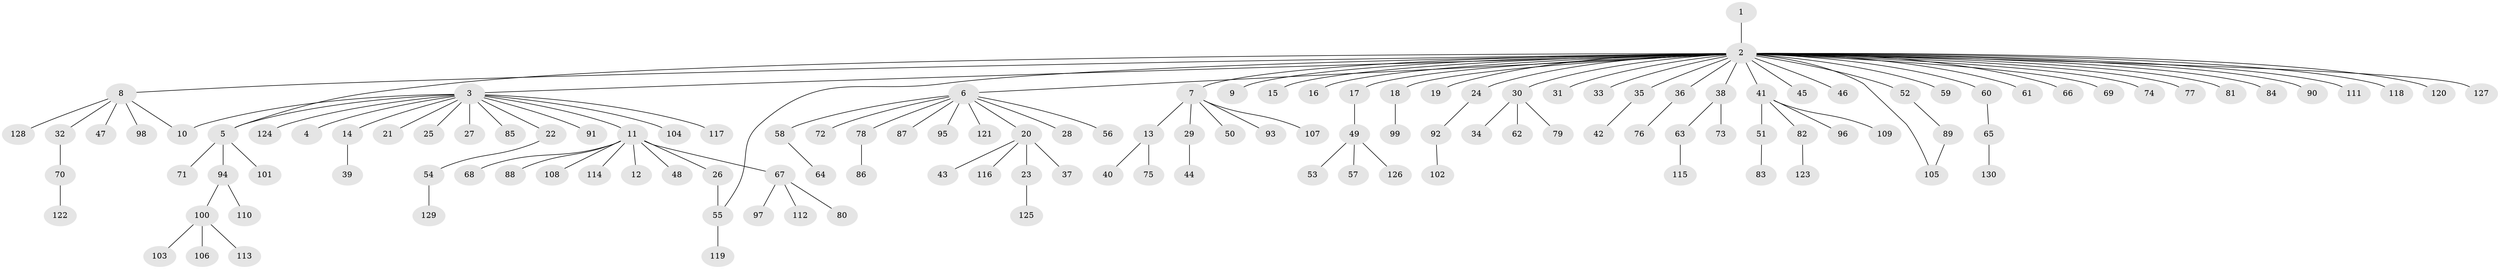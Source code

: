 // Generated by graph-tools (version 1.1) at 2025/26/03/09/25 03:26:07]
// undirected, 130 vertices, 133 edges
graph export_dot {
graph [start="1"]
  node [color=gray90,style=filled];
  1;
  2;
  3;
  4;
  5;
  6;
  7;
  8;
  9;
  10;
  11;
  12;
  13;
  14;
  15;
  16;
  17;
  18;
  19;
  20;
  21;
  22;
  23;
  24;
  25;
  26;
  27;
  28;
  29;
  30;
  31;
  32;
  33;
  34;
  35;
  36;
  37;
  38;
  39;
  40;
  41;
  42;
  43;
  44;
  45;
  46;
  47;
  48;
  49;
  50;
  51;
  52;
  53;
  54;
  55;
  56;
  57;
  58;
  59;
  60;
  61;
  62;
  63;
  64;
  65;
  66;
  67;
  68;
  69;
  70;
  71;
  72;
  73;
  74;
  75;
  76;
  77;
  78;
  79;
  80;
  81;
  82;
  83;
  84;
  85;
  86;
  87;
  88;
  89;
  90;
  91;
  92;
  93;
  94;
  95;
  96;
  97;
  98;
  99;
  100;
  101;
  102;
  103;
  104;
  105;
  106;
  107;
  108;
  109;
  110;
  111;
  112;
  113;
  114;
  115;
  116;
  117;
  118;
  119;
  120;
  121;
  122;
  123;
  124;
  125;
  126;
  127;
  128;
  129;
  130;
  1 -- 2;
  2 -- 3;
  2 -- 5;
  2 -- 6;
  2 -- 7;
  2 -- 8;
  2 -- 9;
  2 -- 15;
  2 -- 16;
  2 -- 17;
  2 -- 18;
  2 -- 19;
  2 -- 24;
  2 -- 30;
  2 -- 31;
  2 -- 33;
  2 -- 35;
  2 -- 36;
  2 -- 38;
  2 -- 41;
  2 -- 45;
  2 -- 46;
  2 -- 52;
  2 -- 55;
  2 -- 59;
  2 -- 60;
  2 -- 61;
  2 -- 66;
  2 -- 69;
  2 -- 74;
  2 -- 77;
  2 -- 81;
  2 -- 84;
  2 -- 90;
  2 -- 105;
  2 -- 111;
  2 -- 118;
  2 -- 120;
  2 -- 127;
  3 -- 4;
  3 -- 5;
  3 -- 10;
  3 -- 11;
  3 -- 14;
  3 -- 21;
  3 -- 22;
  3 -- 25;
  3 -- 27;
  3 -- 85;
  3 -- 91;
  3 -- 104;
  3 -- 117;
  3 -- 124;
  5 -- 71;
  5 -- 94;
  5 -- 101;
  6 -- 20;
  6 -- 28;
  6 -- 56;
  6 -- 58;
  6 -- 72;
  6 -- 78;
  6 -- 87;
  6 -- 95;
  6 -- 121;
  7 -- 13;
  7 -- 29;
  7 -- 50;
  7 -- 93;
  7 -- 107;
  8 -- 10;
  8 -- 32;
  8 -- 47;
  8 -- 98;
  8 -- 128;
  11 -- 12;
  11 -- 26;
  11 -- 48;
  11 -- 67;
  11 -- 68;
  11 -- 88;
  11 -- 108;
  11 -- 114;
  13 -- 40;
  13 -- 75;
  14 -- 39;
  17 -- 49;
  18 -- 99;
  20 -- 23;
  20 -- 37;
  20 -- 43;
  20 -- 116;
  22 -- 54;
  23 -- 125;
  24 -- 92;
  26 -- 55;
  29 -- 44;
  30 -- 34;
  30 -- 62;
  30 -- 79;
  32 -- 70;
  35 -- 42;
  36 -- 76;
  38 -- 63;
  38 -- 73;
  41 -- 51;
  41 -- 82;
  41 -- 96;
  41 -- 109;
  49 -- 53;
  49 -- 57;
  49 -- 126;
  51 -- 83;
  52 -- 89;
  54 -- 129;
  55 -- 119;
  58 -- 64;
  60 -- 65;
  63 -- 115;
  65 -- 130;
  67 -- 80;
  67 -- 97;
  67 -- 112;
  70 -- 122;
  78 -- 86;
  82 -- 123;
  89 -- 105;
  92 -- 102;
  94 -- 100;
  94 -- 110;
  100 -- 103;
  100 -- 106;
  100 -- 113;
}
